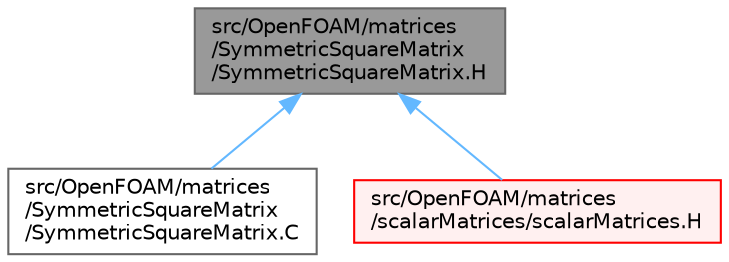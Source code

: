 digraph "src/OpenFOAM/matrices/SymmetricSquareMatrix/SymmetricSquareMatrix.H"
{
 // LATEX_PDF_SIZE
  bgcolor="transparent";
  edge [fontname=Helvetica,fontsize=10,labelfontname=Helvetica,labelfontsize=10];
  node [fontname=Helvetica,fontsize=10,shape=box,height=0.2,width=0.4];
  Node1 [id="Node000001",label="src/OpenFOAM/matrices\l/SymmetricSquareMatrix\l/SymmetricSquareMatrix.H",height=0.2,width=0.4,color="gray40", fillcolor="grey60", style="filled", fontcolor="black",tooltip=" "];
  Node1 -> Node2 [id="edge1_Node000001_Node000002",dir="back",color="steelblue1",style="solid",tooltip=" "];
  Node2 [id="Node000002",label="src/OpenFOAM/matrices\l/SymmetricSquareMatrix\l/SymmetricSquareMatrix.C",height=0.2,width=0.4,color="grey40", fillcolor="white", style="filled",URL="$SymmetricSquareMatrix_8C.html",tooltip=" "];
  Node1 -> Node3 [id="edge2_Node000001_Node000003",dir="back",color="steelblue1",style="solid",tooltip=" "];
  Node3 [id="Node000003",label="src/OpenFOAM/matrices\l/scalarMatrices/scalarMatrices.H",height=0.2,width=0.4,color="red", fillcolor="#FFF0F0", style="filled",URL="$scalarMatrices_8H.html",tooltip=" "];
}

